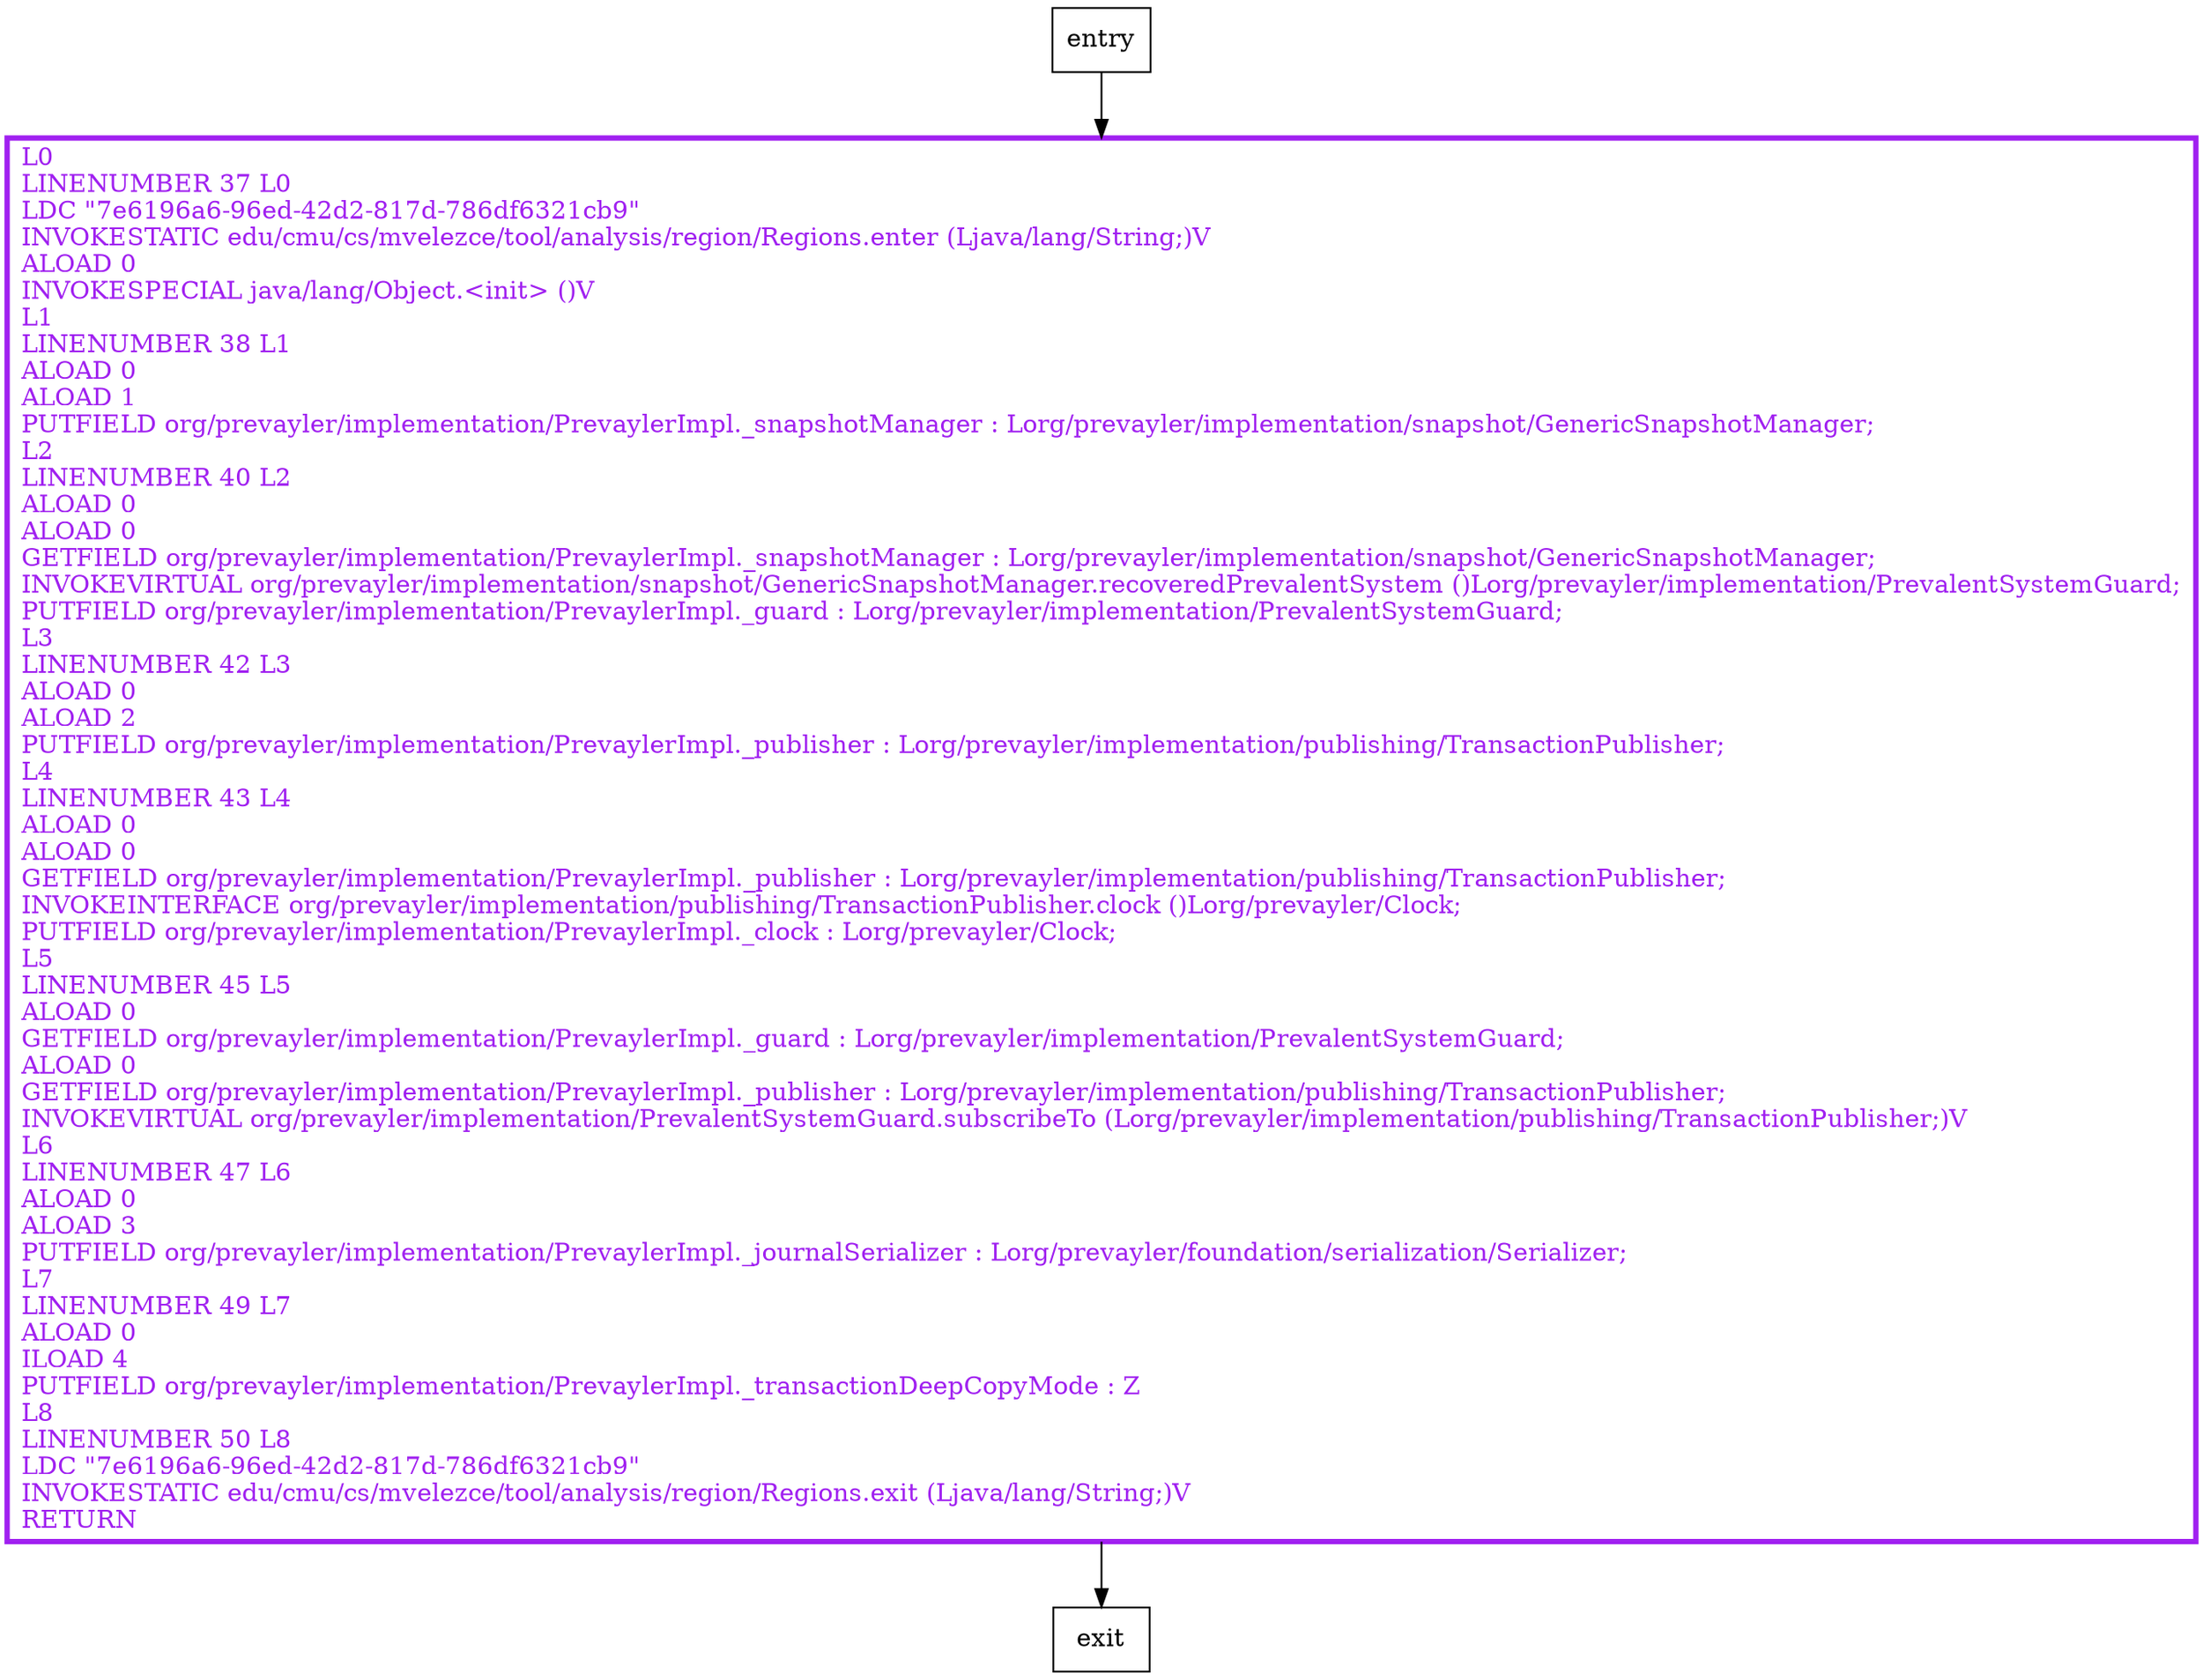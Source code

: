 digraph <init> {
node [shape=record];
2078626425 [label="L0\lLINENUMBER 37 L0\lLDC \"7e6196a6-96ed-42d2-817d-786df6321cb9\"\lINVOKESTATIC edu/cmu/cs/mvelezce/tool/analysis/region/Regions.enter (Ljava/lang/String;)V\lALOAD 0\lINVOKESPECIAL java/lang/Object.\<init\> ()V\lL1\lLINENUMBER 38 L1\lALOAD 0\lALOAD 1\lPUTFIELD org/prevayler/implementation/PrevaylerImpl._snapshotManager : Lorg/prevayler/implementation/snapshot/GenericSnapshotManager;\lL2\lLINENUMBER 40 L2\lALOAD 0\lALOAD 0\lGETFIELD org/prevayler/implementation/PrevaylerImpl._snapshotManager : Lorg/prevayler/implementation/snapshot/GenericSnapshotManager;\lINVOKEVIRTUAL org/prevayler/implementation/snapshot/GenericSnapshotManager.recoveredPrevalentSystem ()Lorg/prevayler/implementation/PrevalentSystemGuard;\lPUTFIELD org/prevayler/implementation/PrevaylerImpl._guard : Lorg/prevayler/implementation/PrevalentSystemGuard;\lL3\lLINENUMBER 42 L3\lALOAD 0\lALOAD 2\lPUTFIELD org/prevayler/implementation/PrevaylerImpl._publisher : Lorg/prevayler/implementation/publishing/TransactionPublisher;\lL4\lLINENUMBER 43 L4\lALOAD 0\lALOAD 0\lGETFIELD org/prevayler/implementation/PrevaylerImpl._publisher : Lorg/prevayler/implementation/publishing/TransactionPublisher;\lINVOKEINTERFACE org/prevayler/implementation/publishing/TransactionPublisher.clock ()Lorg/prevayler/Clock;\lPUTFIELD org/prevayler/implementation/PrevaylerImpl._clock : Lorg/prevayler/Clock;\lL5\lLINENUMBER 45 L5\lALOAD 0\lGETFIELD org/prevayler/implementation/PrevaylerImpl._guard : Lorg/prevayler/implementation/PrevalentSystemGuard;\lALOAD 0\lGETFIELD org/prevayler/implementation/PrevaylerImpl._publisher : Lorg/prevayler/implementation/publishing/TransactionPublisher;\lINVOKEVIRTUAL org/prevayler/implementation/PrevalentSystemGuard.subscribeTo (Lorg/prevayler/implementation/publishing/TransactionPublisher;)V\lL6\lLINENUMBER 47 L6\lALOAD 0\lALOAD 3\lPUTFIELD org/prevayler/implementation/PrevaylerImpl._journalSerializer : Lorg/prevayler/foundation/serialization/Serializer;\lL7\lLINENUMBER 49 L7\lALOAD 0\lILOAD 4\lPUTFIELD org/prevayler/implementation/PrevaylerImpl._transactionDeepCopyMode : Z\lL8\lLINENUMBER 50 L8\lLDC \"7e6196a6-96ed-42d2-817d-786df6321cb9\"\lINVOKESTATIC edu/cmu/cs/mvelezce/tool/analysis/region/Regions.exit (Ljava/lang/String;)V\lRETURN\l"];
entry;
exit;
entry -> 2078626425;
2078626425 -> exit;
2078626425[fontcolor="purple", penwidth=3, color="purple"];
}
